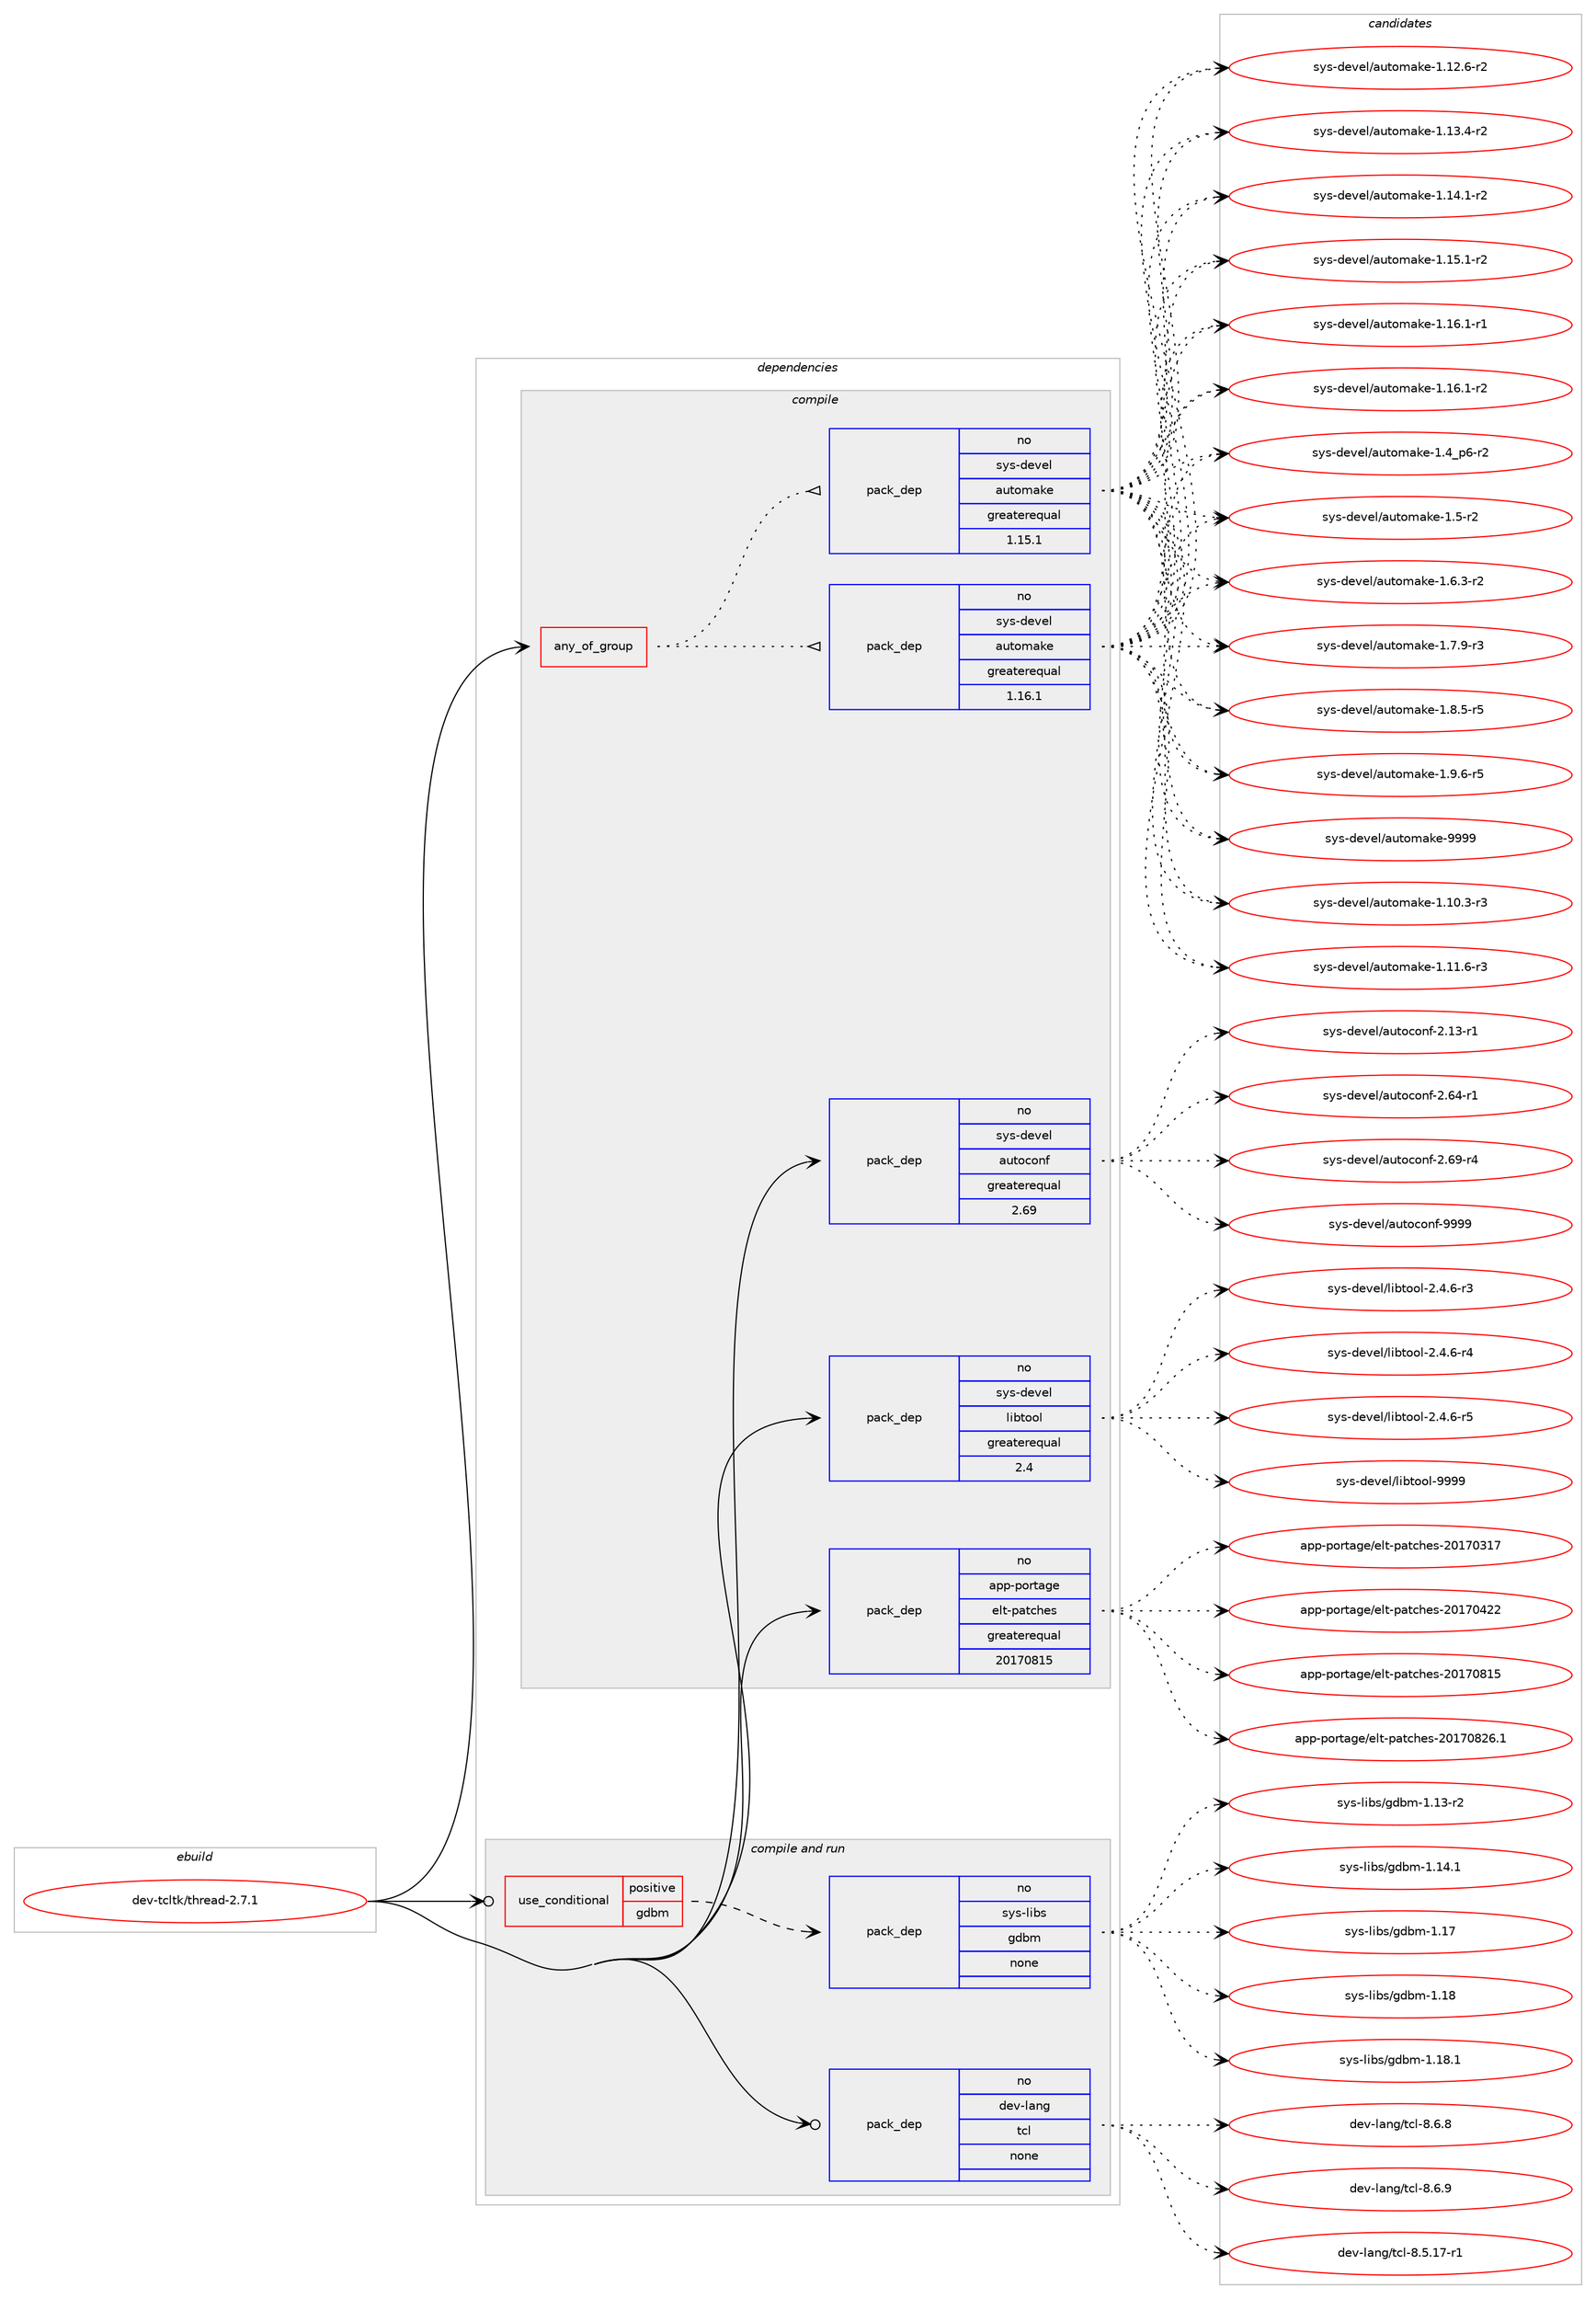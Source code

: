 digraph prolog {

# *************
# Graph options
# *************

newrank=true;
concentrate=true;
compound=true;
graph [rankdir=LR,fontname=Helvetica,fontsize=10,ranksep=1.5];#, ranksep=2.5, nodesep=0.2];
edge  [arrowhead=vee];
node  [fontname=Helvetica,fontsize=10];

# **********
# The ebuild
# **********

subgraph cluster_leftcol {
color=gray;
rank=same;
label=<<i>ebuild</i>>;
id [label="dev-tcltk/thread-2.7.1", color=red, width=4, href="../dev-tcltk/thread-2.7.1.svg"];
}

# ****************
# The dependencies
# ****************

subgraph cluster_midcol {
color=gray;
label=<<i>dependencies</i>>;
subgraph cluster_compile {
fillcolor="#eeeeee";
style=filled;
label=<<i>compile</i>>;
subgraph any11697 {
dependency724088 [label=<<TABLE BORDER="0" CELLBORDER="1" CELLSPACING="0" CELLPADDING="4"><TR><TD CELLPADDING="10">any_of_group</TD></TR></TABLE>>, shape=none, color=red];subgraph pack530327 {
dependency724089 [label=<<TABLE BORDER="0" CELLBORDER="1" CELLSPACING="0" CELLPADDING="4" WIDTH="220"><TR><TD ROWSPAN="6" CELLPADDING="30">pack_dep</TD></TR><TR><TD WIDTH="110">no</TD></TR><TR><TD>sys-devel</TD></TR><TR><TD>automake</TD></TR><TR><TD>greaterequal</TD></TR><TR><TD>1.16.1</TD></TR></TABLE>>, shape=none, color=blue];
}
dependency724088:e -> dependency724089:w [weight=20,style="dotted",arrowhead="oinv"];
subgraph pack530328 {
dependency724090 [label=<<TABLE BORDER="0" CELLBORDER="1" CELLSPACING="0" CELLPADDING="4" WIDTH="220"><TR><TD ROWSPAN="6" CELLPADDING="30">pack_dep</TD></TR><TR><TD WIDTH="110">no</TD></TR><TR><TD>sys-devel</TD></TR><TR><TD>automake</TD></TR><TR><TD>greaterequal</TD></TR><TR><TD>1.15.1</TD></TR></TABLE>>, shape=none, color=blue];
}
dependency724088:e -> dependency724090:w [weight=20,style="dotted",arrowhead="oinv"];
}
id:e -> dependency724088:w [weight=20,style="solid",arrowhead="vee"];
subgraph pack530329 {
dependency724091 [label=<<TABLE BORDER="0" CELLBORDER="1" CELLSPACING="0" CELLPADDING="4" WIDTH="220"><TR><TD ROWSPAN="6" CELLPADDING="30">pack_dep</TD></TR><TR><TD WIDTH="110">no</TD></TR><TR><TD>app-portage</TD></TR><TR><TD>elt-patches</TD></TR><TR><TD>greaterequal</TD></TR><TR><TD>20170815</TD></TR></TABLE>>, shape=none, color=blue];
}
id:e -> dependency724091:w [weight=20,style="solid",arrowhead="vee"];
subgraph pack530330 {
dependency724092 [label=<<TABLE BORDER="0" CELLBORDER="1" CELLSPACING="0" CELLPADDING="4" WIDTH="220"><TR><TD ROWSPAN="6" CELLPADDING="30">pack_dep</TD></TR><TR><TD WIDTH="110">no</TD></TR><TR><TD>sys-devel</TD></TR><TR><TD>autoconf</TD></TR><TR><TD>greaterequal</TD></TR><TR><TD>2.69</TD></TR></TABLE>>, shape=none, color=blue];
}
id:e -> dependency724092:w [weight=20,style="solid",arrowhead="vee"];
subgraph pack530331 {
dependency724093 [label=<<TABLE BORDER="0" CELLBORDER="1" CELLSPACING="0" CELLPADDING="4" WIDTH="220"><TR><TD ROWSPAN="6" CELLPADDING="30">pack_dep</TD></TR><TR><TD WIDTH="110">no</TD></TR><TR><TD>sys-devel</TD></TR><TR><TD>libtool</TD></TR><TR><TD>greaterequal</TD></TR><TR><TD>2.4</TD></TR></TABLE>>, shape=none, color=blue];
}
id:e -> dependency724093:w [weight=20,style="solid",arrowhead="vee"];
}
subgraph cluster_compileandrun {
fillcolor="#eeeeee";
style=filled;
label=<<i>compile and run</i>>;
subgraph cond181686 {
dependency724094 [label=<<TABLE BORDER="0" CELLBORDER="1" CELLSPACING="0" CELLPADDING="4"><TR><TD ROWSPAN="3" CELLPADDING="10">use_conditional</TD></TR><TR><TD>positive</TD></TR><TR><TD>gdbm</TD></TR></TABLE>>, shape=none, color=red];
subgraph pack530332 {
dependency724095 [label=<<TABLE BORDER="0" CELLBORDER="1" CELLSPACING="0" CELLPADDING="4" WIDTH="220"><TR><TD ROWSPAN="6" CELLPADDING="30">pack_dep</TD></TR><TR><TD WIDTH="110">no</TD></TR><TR><TD>sys-libs</TD></TR><TR><TD>gdbm</TD></TR><TR><TD>none</TD></TR><TR><TD></TD></TR></TABLE>>, shape=none, color=blue];
}
dependency724094:e -> dependency724095:w [weight=20,style="dashed",arrowhead="vee"];
}
id:e -> dependency724094:w [weight=20,style="solid",arrowhead="odotvee"];
subgraph pack530333 {
dependency724096 [label=<<TABLE BORDER="0" CELLBORDER="1" CELLSPACING="0" CELLPADDING="4" WIDTH="220"><TR><TD ROWSPAN="6" CELLPADDING="30">pack_dep</TD></TR><TR><TD WIDTH="110">no</TD></TR><TR><TD>dev-lang</TD></TR><TR><TD>tcl</TD></TR><TR><TD>none</TD></TR><TR><TD></TD></TR></TABLE>>, shape=none, color=blue];
}
id:e -> dependency724096:w [weight=20,style="solid",arrowhead="odotvee"];
}
subgraph cluster_run {
fillcolor="#eeeeee";
style=filled;
label=<<i>run</i>>;
}
}

# **************
# The candidates
# **************

subgraph cluster_choices {
rank=same;
color=gray;
label=<<i>candidates</i>>;

subgraph choice530327 {
color=black;
nodesep=1;
choice11512111545100101118101108479711711611110997107101454946494846514511451 [label="sys-devel/automake-1.10.3-r3", color=red, width=4,href="../sys-devel/automake-1.10.3-r3.svg"];
choice11512111545100101118101108479711711611110997107101454946494946544511451 [label="sys-devel/automake-1.11.6-r3", color=red, width=4,href="../sys-devel/automake-1.11.6-r3.svg"];
choice11512111545100101118101108479711711611110997107101454946495046544511450 [label="sys-devel/automake-1.12.6-r2", color=red, width=4,href="../sys-devel/automake-1.12.6-r2.svg"];
choice11512111545100101118101108479711711611110997107101454946495146524511450 [label="sys-devel/automake-1.13.4-r2", color=red, width=4,href="../sys-devel/automake-1.13.4-r2.svg"];
choice11512111545100101118101108479711711611110997107101454946495246494511450 [label="sys-devel/automake-1.14.1-r2", color=red, width=4,href="../sys-devel/automake-1.14.1-r2.svg"];
choice11512111545100101118101108479711711611110997107101454946495346494511450 [label="sys-devel/automake-1.15.1-r2", color=red, width=4,href="../sys-devel/automake-1.15.1-r2.svg"];
choice11512111545100101118101108479711711611110997107101454946495446494511449 [label="sys-devel/automake-1.16.1-r1", color=red, width=4,href="../sys-devel/automake-1.16.1-r1.svg"];
choice11512111545100101118101108479711711611110997107101454946495446494511450 [label="sys-devel/automake-1.16.1-r2", color=red, width=4,href="../sys-devel/automake-1.16.1-r2.svg"];
choice115121115451001011181011084797117116111109971071014549465295112544511450 [label="sys-devel/automake-1.4_p6-r2", color=red, width=4,href="../sys-devel/automake-1.4_p6-r2.svg"];
choice11512111545100101118101108479711711611110997107101454946534511450 [label="sys-devel/automake-1.5-r2", color=red, width=4,href="../sys-devel/automake-1.5-r2.svg"];
choice115121115451001011181011084797117116111109971071014549465446514511450 [label="sys-devel/automake-1.6.3-r2", color=red, width=4,href="../sys-devel/automake-1.6.3-r2.svg"];
choice115121115451001011181011084797117116111109971071014549465546574511451 [label="sys-devel/automake-1.7.9-r3", color=red, width=4,href="../sys-devel/automake-1.7.9-r3.svg"];
choice115121115451001011181011084797117116111109971071014549465646534511453 [label="sys-devel/automake-1.8.5-r5", color=red, width=4,href="../sys-devel/automake-1.8.5-r5.svg"];
choice115121115451001011181011084797117116111109971071014549465746544511453 [label="sys-devel/automake-1.9.6-r5", color=red, width=4,href="../sys-devel/automake-1.9.6-r5.svg"];
choice115121115451001011181011084797117116111109971071014557575757 [label="sys-devel/automake-9999", color=red, width=4,href="../sys-devel/automake-9999.svg"];
dependency724089:e -> choice11512111545100101118101108479711711611110997107101454946494846514511451:w [style=dotted,weight="100"];
dependency724089:e -> choice11512111545100101118101108479711711611110997107101454946494946544511451:w [style=dotted,weight="100"];
dependency724089:e -> choice11512111545100101118101108479711711611110997107101454946495046544511450:w [style=dotted,weight="100"];
dependency724089:e -> choice11512111545100101118101108479711711611110997107101454946495146524511450:w [style=dotted,weight="100"];
dependency724089:e -> choice11512111545100101118101108479711711611110997107101454946495246494511450:w [style=dotted,weight="100"];
dependency724089:e -> choice11512111545100101118101108479711711611110997107101454946495346494511450:w [style=dotted,weight="100"];
dependency724089:e -> choice11512111545100101118101108479711711611110997107101454946495446494511449:w [style=dotted,weight="100"];
dependency724089:e -> choice11512111545100101118101108479711711611110997107101454946495446494511450:w [style=dotted,weight="100"];
dependency724089:e -> choice115121115451001011181011084797117116111109971071014549465295112544511450:w [style=dotted,weight="100"];
dependency724089:e -> choice11512111545100101118101108479711711611110997107101454946534511450:w [style=dotted,weight="100"];
dependency724089:e -> choice115121115451001011181011084797117116111109971071014549465446514511450:w [style=dotted,weight="100"];
dependency724089:e -> choice115121115451001011181011084797117116111109971071014549465546574511451:w [style=dotted,weight="100"];
dependency724089:e -> choice115121115451001011181011084797117116111109971071014549465646534511453:w [style=dotted,weight="100"];
dependency724089:e -> choice115121115451001011181011084797117116111109971071014549465746544511453:w [style=dotted,weight="100"];
dependency724089:e -> choice115121115451001011181011084797117116111109971071014557575757:w [style=dotted,weight="100"];
}
subgraph choice530328 {
color=black;
nodesep=1;
choice11512111545100101118101108479711711611110997107101454946494846514511451 [label="sys-devel/automake-1.10.3-r3", color=red, width=4,href="../sys-devel/automake-1.10.3-r3.svg"];
choice11512111545100101118101108479711711611110997107101454946494946544511451 [label="sys-devel/automake-1.11.6-r3", color=red, width=4,href="../sys-devel/automake-1.11.6-r3.svg"];
choice11512111545100101118101108479711711611110997107101454946495046544511450 [label="sys-devel/automake-1.12.6-r2", color=red, width=4,href="../sys-devel/automake-1.12.6-r2.svg"];
choice11512111545100101118101108479711711611110997107101454946495146524511450 [label="sys-devel/automake-1.13.4-r2", color=red, width=4,href="../sys-devel/automake-1.13.4-r2.svg"];
choice11512111545100101118101108479711711611110997107101454946495246494511450 [label="sys-devel/automake-1.14.1-r2", color=red, width=4,href="../sys-devel/automake-1.14.1-r2.svg"];
choice11512111545100101118101108479711711611110997107101454946495346494511450 [label="sys-devel/automake-1.15.1-r2", color=red, width=4,href="../sys-devel/automake-1.15.1-r2.svg"];
choice11512111545100101118101108479711711611110997107101454946495446494511449 [label="sys-devel/automake-1.16.1-r1", color=red, width=4,href="../sys-devel/automake-1.16.1-r1.svg"];
choice11512111545100101118101108479711711611110997107101454946495446494511450 [label="sys-devel/automake-1.16.1-r2", color=red, width=4,href="../sys-devel/automake-1.16.1-r2.svg"];
choice115121115451001011181011084797117116111109971071014549465295112544511450 [label="sys-devel/automake-1.4_p6-r2", color=red, width=4,href="../sys-devel/automake-1.4_p6-r2.svg"];
choice11512111545100101118101108479711711611110997107101454946534511450 [label="sys-devel/automake-1.5-r2", color=red, width=4,href="../sys-devel/automake-1.5-r2.svg"];
choice115121115451001011181011084797117116111109971071014549465446514511450 [label="sys-devel/automake-1.6.3-r2", color=red, width=4,href="../sys-devel/automake-1.6.3-r2.svg"];
choice115121115451001011181011084797117116111109971071014549465546574511451 [label="sys-devel/automake-1.7.9-r3", color=red, width=4,href="../sys-devel/automake-1.7.9-r3.svg"];
choice115121115451001011181011084797117116111109971071014549465646534511453 [label="sys-devel/automake-1.8.5-r5", color=red, width=4,href="../sys-devel/automake-1.8.5-r5.svg"];
choice115121115451001011181011084797117116111109971071014549465746544511453 [label="sys-devel/automake-1.9.6-r5", color=red, width=4,href="../sys-devel/automake-1.9.6-r5.svg"];
choice115121115451001011181011084797117116111109971071014557575757 [label="sys-devel/automake-9999", color=red, width=4,href="../sys-devel/automake-9999.svg"];
dependency724090:e -> choice11512111545100101118101108479711711611110997107101454946494846514511451:w [style=dotted,weight="100"];
dependency724090:e -> choice11512111545100101118101108479711711611110997107101454946494946544511451:w [style=dotted,weight="100"];
dependency724090:e -> choice11512111545100101118101108479711711611110997107101454946495046544511450:w [style=dotted,weight="100"];
dependency724090:e -> choice11512111545100101118101108479711711611110997107101454946495146524511450:w [style=dotted,weight="100"];
dependency724090:e -> choice11512111545100101118101108479711711611110997107101454946495246494511450:w [style=dotted,weight="100"];
dependency724090:e -> choice11512111545100101118101108479711711611110997107101454946495346494511450:w [style=dotted,weight="100"];
dependency724090:e -> choice11512111545100101118101108479711711611110997107101454946495446494511449:w [style=dotted,weight="100"];
dependency724090:e -> choice11512111545100101118101108479711711611110997107101454946495446494511450:w [style=dotted,weight="100"];
dependency724090:e -> choice115121115451001011181011084797117116111109971071014549465295112544511450:w [style=dotted,weight="100"];
dependency724090:e -> choice11512111545100101118101108479711711611110997107101454946534511450:w [style=dotted,weight="100"];
dependency724090:e -> choice115121115451001011181011084797117116111109971071014549465446514511450:w [style=dotted,weight="100"];
dependency724090:e -> choice115121115451001011181011084797117116111109971071014549465546574511451:w [style=dotted,weight="100"];
dependency724090:e -> choice115121115451001011181011084797117116111109971071014549465646534511453:w [style=dotted,weight="100"];
dependency724090:e -> choice115121115451001011181011084797117116111109971071014549465746544511453:w [style=dotted,weight="100"];
dependency724090:e -> choice115121115451001011181011084797117116111109971071014557575757:w [style=dotted,weight="100"];
}
subgraph choice530329 {
color=black;
nodesep=1;
choice97112112451121111141169710310147101108116451129711699104101115455048495548514955 [label="app-portage/elt-patches-20170317", color=red, width=4,href="../app-portage/elt-patches-20170317.svg"];
choice97112112451121111141169710310147101108116451129711699104101115455048495548525050 [label="app-portage/elt-patches-20170422", color=red, width=4,href="../app-portage/elt-patches-20170422.svg"];
choice97112112451121111141169710310147101108116451129711699104101115455048495548564953 [label="app-portage/elt-patches-20170815", color=red, width=4,href="../app-portage/elt-patches-20170815.svg"];
choice971121124511211111411697103101471011081164511297116991041011154550484955485650544649 [label="app-portage/elt-patches-20170826.1", color=red, width=4,href="../app-portage/elt-patches-20170826.1.svg"];
dependency724091:e -> choice97112112451121111141169710310147101108116451129711699104101115455048495548514955:w [style=dotted,weight="100"];
dependency724091:e -> choice97112112451121111141169710310147101108116451129711699104101115455048495548525050:w [style=dotted,weight="100"];
dependency724091:e -> choice97112112451121111141169710310147101108116451129711699104101115455048495548564953:w [style=dotted,weight="100"];
dependency724091:e -> choice971121124511211111411697103101471011081164511297116991041011154550484955485650544649:w [style=dotted,weight="100"];
}
subgraph choice530330 {
color=black;
nodesep=1;
choice1151211154510010111810110847971171161119911111010245504649514511449 [label="sys-devel/autoconf-2.13-r1", color=red, width=4,href="../sys-devel/autoconf-2.13-r1.svg"];
choice1151211154510010111810110847971171161119911111010245504654524511449 [label="sys-devel/autoconf-2.64-r1", color=red, width=4,href="../sys-devel/autoconf-2.64-r1.svg"];
choice1151211154510010111810110847971171161119911111010245504654574511452 [label="sys-devel/autoconf-2.69-r4", color=red, width=4,href="../sys-devel/autoconf-2.69-r4.svg"];
choice115121115451001011181011084797117116111991111101024557575757 [label="sys-devel/autoconf-9999", color=red, width=4,href="../sys-devel/autoconf-9999.svg"];
dependency724092:e -> choice1151211154510010111810110847971171161119911111010245504649514511449:w [style=dotted,weight="100"];
dependency724092:e -> choice1151211154510010111810110847971171161119911111010245504654524511449:w [style=dotted,weight="100"];
dependency724092:e -> choice1151211154510010111810110847971171161119911111010245504654574511452:w [style=dotted,weight="100"];
dependency724092:e -> choice115121115451001011181011084797117116111991111101024557575757:w [style=dotted,weight="100"];
}
subgraph choice530331 {
color=black;
nodesep=1;
choice1151211154510010111810110847108105981161111111084550465246544511451 [label="sys-devel/libtool-2.4.6-r3", color=red, width=4,href="../sys-devel/libtool-2.4.6-r3.svg"];
choice1151211154510010111810110847108105981161111111084550465246544511452 [label="sys-devel/libtool-2.4.6-r4", color=red, width=4,href="../sys-devel/libtool-2.4.6-r4.svg"];
choice1151211154510010111810110847108105981161111111084550465246544511453 [label="sys-devel/libtool-2.4.6-r5", color=red, width=4,href="../sys-devel/libtool-2.4.6-r5.svg"];
choice1151211154510010111810110847108105981161111111084557575757 [label="sys-devel/libtool-9999", color=red, width=4,href="../sys-devel/libtool-9999.svg"];
dependency724093:e -> choice1151211154510010111810110847108105981161111111084550465246544511451:w [style=dotted,weight="100"];
dependency724093:e -> choice1151211154510010111810110847108105981161111111084550465246544511452:w [style=dotted,weight="100"];
dependency724093:e -> choice1151211154510010111810110847108105981161111111084550465246544511453:w [style=dotted,weight="100"];
dependency724093:e -> choice1151211154510010111810110847108105981161111111084557575757:w [style=dotted,weight="100"];
}
subgraph choice530332 {
color=black;
nodesep=1;
choice1151211154510810598115471031009810945494649514511450 [label="sys-libs/gdbm-1.13-r2", color=red, width=4,href="../sys-libs/gdbm-1.13-r2.svg"];
choice1151211154510810598115471031009810945494649524649 [label="sys-libs/gdbm-1.14.1", color=red, width=4,href="../sys-libs/gdbm-1.14.1.svg"];
choice115121115451081059811547103100981094549464955 [label="sys-libs/gdbm-1.17", color=red, width=4,href="../sys-libs/gdbm-1.17.svg"];
choice115121115451081059811547103100981094549464956 [label="sys-libs/gdbm-1.18", color=red, width=4,href="../sys-libs/gdbm-1.18.svg"];
choice1151211154510810598115471031009810945494649564649 [label="sys-libs/gdbm-1.18.1", color=red, width=4,href="../sys-libs/gdbm-1.18.1.svg"];
dependency724095:e -> choice1151211154510810598115471031009810945494649514511450:w [style=dotted,weight="100"];
dependency724095:e -> choice1151211154510810598115471031009810945494649524649:w [style=dotted,weight="100"];
dependency724095:e -> choice115121115451081059811547103100981094549464955:w [style=dotted,weight="100"];
dependency724095:e -> choice115121115451081059811547103100981094549464956:w [style=dotted,weight="100"];
dependency724095:e -> choice1151211154510810598115471031009810945494649564649:w [style=dotted,weight="100"];
}
subgraph choice530333 {
color=black;
nodesep=1;
choice10010111845108971101034711699108455646534649554511449 [label="dev-lang/tcl-8.5.17-r1", color=red, width=4,href="../dev-lang/tcl-8.5.17-r1.svg"];
choice10010111845108971101034711699108455646544656 [label="dev-lang/tcl-8.6.8", color=red, width=4,href="../dev-lang/tcl-8.6.8.svg"];
choice10010111845108971101034711699108455646544657 [label="dev-lang/tcl-8.6.9", color=red, width=4,href="../dev-lang/tcl-8.6.9.svg"];
dependency724096:e -> choice10010111845108971101034711699108455646534649554511449:w [style=dotted,weight="100"];
dependency724096:e -> choice10010111845108971101034711699108455646544656:w [style=dotted,weight="100"];
dependency724096:e -> choice10010111845108971101034711699108455646544657:w [style=dotted,weight="100"];
}
}

}
